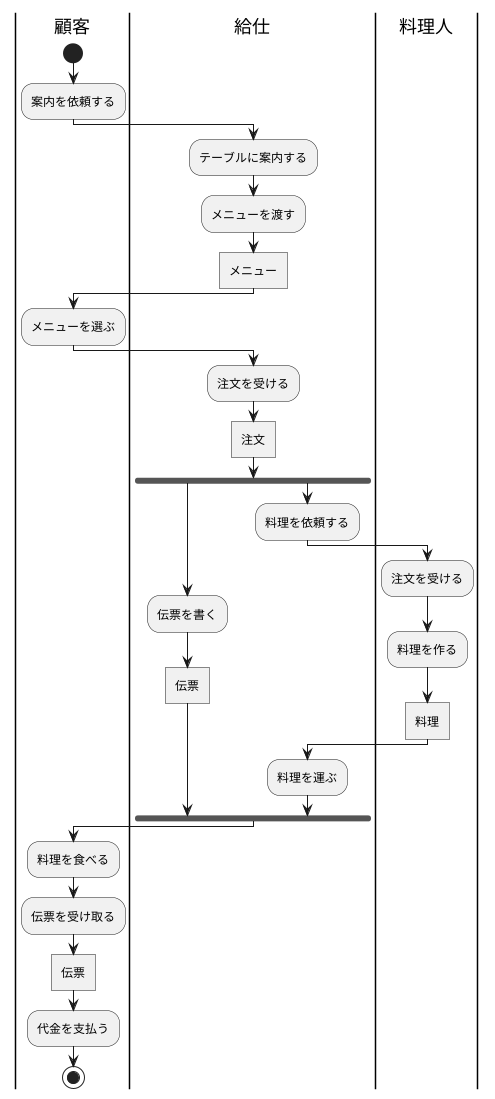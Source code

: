 @startuml

|顧客|
start
:案内を依頼する;
|給仕|
:テーブルに案内する;
:メニューを渡す;
:メニュー]
|顧客|
:メニューを選ぶ;
|給仕|
:注文を受ける;
:注文]
fork
|給仕|
:伝票を書く;
:伝票]
fork again
|給仕|
:料理を依頼する;
|料理人|
:注文を受ける;
:料理を作る;
:料理]
|給仕|
:料理を運ぶ;
end fork
|顧客|
:料理を食べる;
:伝票を受け取る;
:伝票]
:代金を支払う;
|顧客|
stop

@enduml
